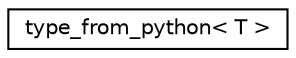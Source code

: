 digraph G
{
  edge [fontname="Helvetica",fontsize="10",labelfontname="Helvetica",labelfontsize="10"];
  node [fontname="Helvetica",fontsize="10",shape=record];
  rankdir="LR";
  Node1 [label="type_from_python\< T \>",height=0.2,width=0.4,color="black", fillcolor="white", style="filled",URL="$structtype__from__python.html"];
}
